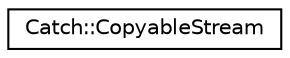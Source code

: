 digraph "Graphical Class Hierarchy"
{
  edge [fontname="Helvetica",fontsize="10",labelfontname="Helvetica",labelfontsize="10"];
  node [fontname="Helvetica",fontsize="10",shape=record];
  rankdir="LR";
  Node1 [label="Catch::CopyableStream",height=0.2,width=0.4,color="black", fillcolor="white", style="filled",URL="$struct_catch_1_1_copyable_stream.html"];
}

